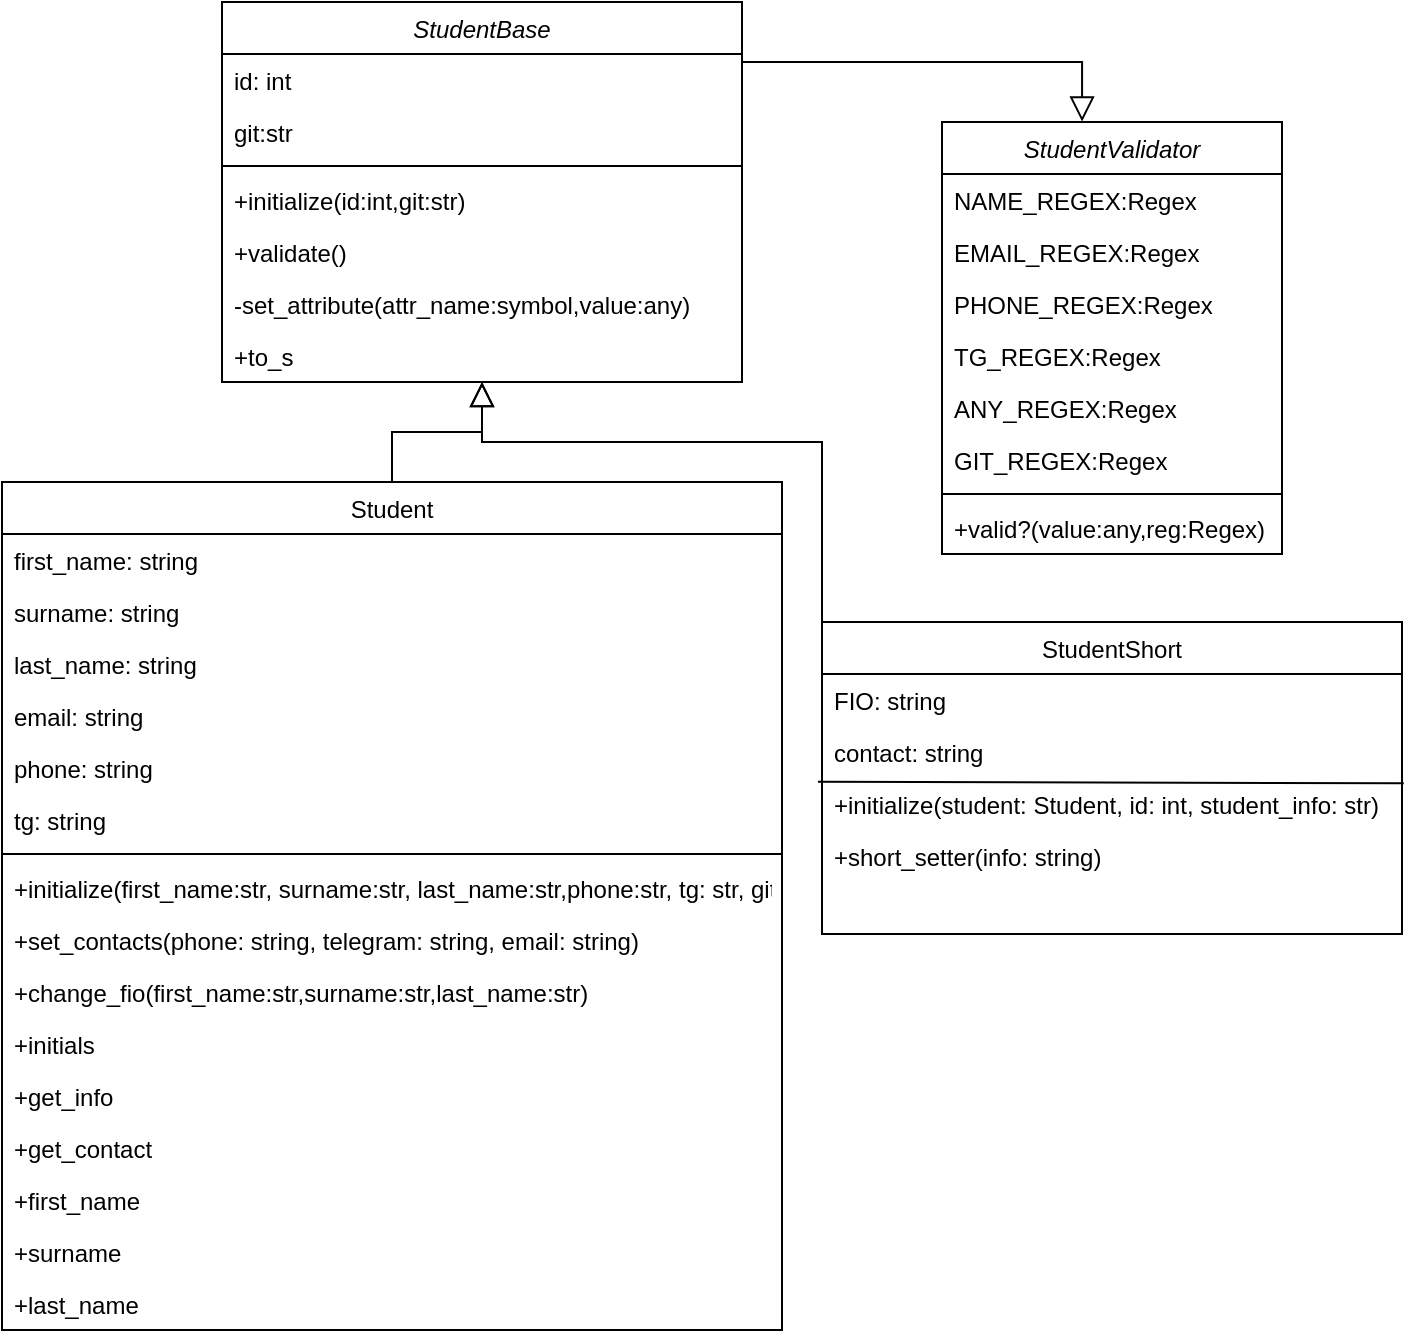<mxfile version="24.7.17">
  <diagram name="Page-1" id="9-FDwuM5ShxQ6mO_tYNR">
    <mxGraphModel dx="989" dy="514" grid="1" gridSize="10" guides="1" tooltips="1" connect="1" arrows="1" fold="1" page="1" pageScale="1" pageWidth="827" pageHeight="1169" math="0" shadow="0">
      <root>
        <mxCell id="0" />
        <mxCell id="1" parent="0" />
        <mxCell id="0lHxmzMRRfuqBZsRVAmi-1" value="StudentBase" style="swimlane;fontStyle=2;align=center;verticalAlign=top;childLayout=stackLayout;horizontal=1;startSize=26;horizontalStack=0;resizeParent=1;resizeLast=0;collapsible=1;marginBottom=0;rounded=0;shadow=0;strokeWidth=1;" vertex="1" parent="1">
          <mxGeometry x="210" y="20" width="260" height="190" as="geometry">
            <mxRectangle x="230" y="140" width="160" height="26" as="alternateBounds" />
          </mxGeometry>
        </mxCell>
        <mxCell id="0lHxmzMRRfuqBZsRVAmi-2" value="id: int&#xa;" style="text;align=left;verticalAlign=top;spacingLeft=4;spacingRight=4;overflow=hidden;rotatable=0;points=[[0,0.5],[1,0.5]];portConstraint=eastwest;" vertex="1" parent="0lHxmzMRRfuqBZsRVAmi-1">
          <mxGeometry y="26" width="260" height="26" as="geometry" />
        </mxCell>
        <mxCell id="0lHxmzMRRfuqBZsRVAmi-54" value="git:str" style="text;align=left;verticalAlign=top;spacingLeft=4;spacingRight=4;overflow=hidden;rotatable=0;points=[[0,0.5],[1,0.5]];portConstraint=eastwest;" vertex="1" parent="0lHxmzMRRfuqBZsRVAmi-1">
          <mxGeometry y="52" width="260" height="26" as="geometry" />
        </mxCell>
        <mxCell id="0lHxmzMRRfuqBZsRVAmi-4" value="" style="line;html=1;strokeWidth=1;align=left;verticalAlign=middle;spacingTop=-1;spacingLeft=3;spacingRight=3;rotatable=0;labelPosition=right;points=[];portConstraint=eastwest;" vertex="1" parent="0lHxmzMRRfuqBZsRVAmi-1">
          <mxGeometry y="78" width="260" height="8" as="geometry" />
        </mxCell>
        <mxCell id="0lHxmzMRRfuqBZsRVAmi-5" value="+initialize(id:int,git:str)" style="text;align=left;verticalAlign=top;spacingLeft=4;spacingRight=4;overflow=hidden;rotatable=0;points=[[0,0.5],[1,0.5]];portConstraint=eastwest;" vertex="1" parent="0lHxmzMRRfuqBZsRVAmi-1">
          <mxGeometry y="86" width="260" height="26" as="geometry" />
        </mxCell>
        <mxCell id="0lHxmzMRRfuqBZsRVAmi-6" value="+validate()" style="text;align=left;verticalAlign=top;spacingLeft=4;spacingRight=4;overflow=hidden;rotatable=0;points=[[0,0.5],[1,0.5]];portConstraint=eastwest;" vertex="1" parent="0lHxmzMRRfuqBZsRVAmi-1">
          <mxGeometry y="112" width="260" height="26" as="geometry" />
        </mxCell>
        <mxCell id="0lHxmzMRRfuqBZsRVAmi-55" value="-set_attribute(attr_name:symbol,value:any)" style="text;align=left;verticalAlign=top;spacingLeft=4;spacingRight=4;overflow=hidden;rotatable=0;points=[[0,0.5],[1,0.5]];portConstraint=eastwest;" vertex="1" parent="0lHxmzMRRfuqBZsRVAmi-1">
          <mxGeometry y="138" width="260" height="26" as="geometry" />
        </mxCell>
        <mxCell id="0lHxmzMRRfuqBZsRVAmi-56" value="+to_s" style="text;align=left;verticalAlign=top;spacingLeft=4;spacingRight=4;overflow=hidden;rotatable=0;points=[[0,0.5],[1,0.5]];portConstraint=eastwest;" vertex="1" parent="0lHxmzMRRfuqBZsRVAmi-1">
          <mxGeometry y="164" width="260" height="26" as="geometry" />
        </mxCell>
        <mxCell id="0lHxmzMRRfuqBZsRVAmi-9" value="Student" style="swimlane;fontStyle=0;align=center;verticalAlign=top;childLayout=stackLayout;horizontal=1;startSize=26;horizontalStack=0;resizeParent=1;resizeLast=0;collapsible=1;marginBottom=0;rounded=0;shadow=0;strokeWidth=1;" vertex="1" parent="1">
          <mxGeometry x="100" y="260" width="390" height="424" as="geometry">
            <mxRectangle x="130" y="380" width="160" height="26" as="alternateBounds" />
          </mxGeometry>
        </mxCell>
        <mxCell id="0lHxmzMRRfuqBZsRVAmi-10" value="first_name: string" style="text;align=left;verticalAlign=top;spacingLeft=4;spacingRight=4;overflow=hidden;rotatable=0;points=[[0,0.5],[1,0.5]];portConstraint=eastwest;" vertex="1" parent="0lHxmzMRRfuqBZsRVAmi-9">
          <mxGeometry y="26" width="390" height="26" as="geometry" />
        </mxCell>
        <mxCell id="0lHxmzMRRfuqBZsRVAmi-11" value="surname: string" style="text;align=left;verticalAlign=top;spacingLeft=4;spacingRight=4;overflow=hidden;rotatable=0;points=[[0,0.5],[1,0.5]];portConstraint=eastwest;rounded=0;shadow=0;html=0;" vertex="1" parent="0lHxmzMRRfuqBZsRVAmi-9">
          <mxGeometry y="52" width="390" height="26" as="geometry" />
        </mxCell>
        <mxCell id="0lHxmzMRRfuqBZsRVAmi-12" value="last_name: string" style="text;align=left;verticalAlign=top;spacingLeft=4;spacingRight=4;overflow=hidden;rotatable=0;points=[[0,0.5],[1,0.5]];portConstraint=eastwest;rounded=0;shadow=0;html=0;" vertex="1" parent="0lHxmzMRRfuqBZsRVAmi-9">
          <mxGeometry y="78" width="390" height="26" as="geometry" />
        </mxCell>
        <mxCell id="0lHxmzMRRfuqBZsRVAmi-13" value="email: string" style="text;align=left;verticalAlign=top;spacingLeft=4;spacingRight=4;overflow=hidden;rotatable=0;points=[[0,0.5],[1,0.5]];portConstraint=eastwest;rounded=0;shadow=0;html=0;" vertex="1" parent="0lHxmzMRRfuqBZsRVAmi-9">
          <mxGeometry y="104" width="390" height="26" as="geometry" />
        </mxCell>
        <mxCell id="0lHxmzMRRfuqBZsRVAmi-14" value="phone: string" style="text;align=left;verticalAlign=top;spacingLeft=4;spacingRight=4;overflow=hidden;rotatable=0;points=[[0,0.5],[1,0.5]];portConstraint=eastwest;rounded=0;shadow=0;html=0;" vertex="1" parent="0lHxmzMRRfuqBZsRVAmi-9">
          <mxGeometry y="130" width="390" height="26" as="geometry" />
        </mxCell>
        <mxCell id="0lHxmzMRRfuqBZsRVAmi-15" value="tg: string" style="text;align=left;verticalAlign=top;spacingLeft=4;spacingRight=4;overflow=hidden;rotatable=0;points=[[0,0.5],[1,0.5]];portConstraint=eastwest;rounded=0;shadow=0;html=0;" vertex="1" parent="0lHxmzMRRfuqBZsRVAmi-9">
          <mxGeometry y="156" width="390" height="26" as="geometry" />
        </mxCell>
        <mxCell id="0lHxmzMRRfuqBZsRVAmi-16" value="" style="line;html=1;strokeWidth=1;align=left;verticalAlign=middle;spacingTop=-1;spacingLeft=3;spacingRight=3;rotatable=0;labelPosition=right;points=[];portConstraint=eastwest;" vertex="1" parent="0lHxmzMRRfuqBZsRVAmi-9">
          <mxGeometry y="182" width="390" height="8" as="geometry" />
        </mxCell>
        <mxCell id="0lHxmzMRRfuqBZsRVAmi-17" value="+initialize(first_name:str, surname:str, last_name:str,phone:str, tg: str, git: str, email: str,id:str)" style="text;align=left;verticalAlign=top;spacingLeft=4;spacingRight=4;overflow=hidden;rotatable=0;points=[[0,0.5],[1,0.5]];portConstraint=eastwest;fontStyle=0" vertex="1" parent="0lHxmzMRRfuqBZsRVAmi-9">
          <mxGeometry y="190" width="390" height="26" as="geometry" />
        </mxCell>
        <mxCell id="0lHxmzMRRfuqBZsRVAmi-19" value="+set_contacts(phone: string, telegram: string, email: string)" style="text;align=left;verticalAlign=top;spacingLeft=4;spacingRight=4;overflow=hidden;rotatable=0;points=[[0,0.5],[1,0.5]];portConstraint=eastwest;" vertex="1" parent="0lHxmzMRRfuqBZsRVAmi-9">
          <mxGeometry y="216" width="390" height="26" as="geometry" />
        </mxCell>
        <mxCell id="0lHxmzMRRfuqBZsRVAmi-20" value="+change_fio(first_name:str,surname:str,last_name:str)&#xa;" style="text;align=left;verticalAlign=top;spacingLeft=4;spacingRight=4;overflow=hidden;rotatable=0;points=[[0,0.5],[1,0.5]];portConstraint=eastwest;" vertex="1" parent="0lHxmzMRRfuqBZsRVAmi-9">
          <mxGeometry y="242" width="390" height="26" as="geometry" />
        </mxCell>
        <mxCell id="0lHxmzMRRfuqBZsRVAmi-26" value="+initials&#xa;" style="text;align=left;verticalAlign=top;spacingLeft=4;spacingRight=4;overflow=hidden;rotatable=0;points=[[0,0.5],[1,0.5]];portConstraint=eastwest;" vertex="1" parent="0lHxmzMRRfuqBZsRVAmi-9">
          <mxGeometry y="268" width="390" height="26" as="geometry" />
        </mxCell>
        <mxCell id="0lHxmzMRRfuqBZsRVAmi-27" value="+get_info&#xa;" style="text;align=left;verticalAlign=top;spacingLeft=4;spacingRight=4;overflow=hidden;rotatable=0;points=[[0,0.5],[1,0.5]];portConstraint=eastwest;" vertex="1" parent="0lHxmzMRRfuqBZsRVAmi-9">
          <mxGeometry y="294" width="390" height="26" as="geometry" />
        </mxCell>
        <mxCell id="0lHxmzMRRfuqBZsRVAmi-28" value="+get_contact&#xa;" style="text;align=left;verticalAlign=top;spacingLeft=4;spacingRight=4;overflow=hidden;rotatable=0;points=[[0,0.5],[1,0.5]];portConstraint=eastwest;" vertex="1" parent="0lHxmzMRRfuqBZsRVAmi-9">
          <mxGeometry y="320" width="390" height="26" as="geometry" />
        </mxCell>
        <mxCell id="0lHxmzMRRfuqBZsRVAmi-29" value="+first_name" style="text;align=left;verticalAlign=top;spacingLeft=4;spacingRight=4;overflow=hidden;rotatable=0;points=[[0,0.5],[1,0.5]];portConstraint=eastwest;" vertex="1" parent="0lHxmzMRRfuqBZsRVAmi-9">
          <mxGeometry y="346" width="390" height="26" as="geometry" />
        </mxCell>
        <mxCell id="0lHxmzMRRfuqBZsRVAmi-30" value="+surname" style="text;align=left;verticalAlign=top;spacingLeft=4;spacingRight=4;overflow=hidden;rotatable=0;points=[[0,0.5],[1,0.5]];portConstraint=eastwest;" vertex="1" parent="0lHxmzMRRfuqBZsRVAmi-9">
          <mxGeometry y="372" width="390" height="26" as="geometry" />
        </mxCell>
        <mxCell id="0lHxmzMRRfuqBZsRVAmi-31" value="+last_name" style="text;align=left;verticalAlign=top;spacingLeft=4;spacingRight=4;overflow=hidden;rotatable=0;points=[[0,0.5],[1,0.5]];portConstraint=eastwest;" vertex="1" parent="0lHxmzMRRfuqBZsRVAmi-9">
          <mxGeometry y="398" width="390" height="26" as="geometry" />
        </mxCell>
        <mxCell id="0lHxmzMRRfuqBZsRVAmi-32" value="" style="endArrow=block;endSize=10;endFill=0;shadow=0;strokeWidth=1;rounded=0;curved=0;edgeStyle=elbowEdgeStyle;elbow=vertical;" edge="1" parent="1" source="0lHxmzMRRfuqBZsRVAmi-9" target="0lHxmzMRRfuqBZsRVAmi-1">
          <mxGeometry width="160" relative="1" as="geometry">
            <mxPoint x="290" y="103" as="sourcePoint" />
            <mxPoint x="290" y="103" as="targetPoint" />
          </mxGeometry>
        </mxCell>
        <mxCell id="0lHxmzMRRfuqBZsRVAmi-33" value="StudentShort" style="swimlane;fontStyle=0;align=center;verticalAlign=top;childLayout=stackLayout;horizontal=1;startSize=26;horizontalStack=0;resizeParent=1;resizeLast=0;collapsible=1;marginBottom=0;rounded=0;shadow=0;strokeWidth=1;" vertex="1" parent="1">
          <mxGeometry x="510" y="330" width="290" height="156" as="geometry">
            <mxRectangle x="340" y="380" width="170" height="26" as="alternateBounds" />
          </mxGeometry>
        </mxCell>
        <mxCell id="0lHxmzMRRfuqBZsRVAmi-34" value="FIO: string" style="text;align=left;verticalAlign=top;spacingLeft=4;spacingRight=4;overflow=hidden;rotatable=0;points=[[0,0.5],[1,0.5]];portConstraint=eastwest;" vertex="1" parent="0lHxmzMRRfuqBZsRVAmi-33">
          <mxGeometry y="26" width="290" height="26" as="geometry" />
        </mxCell>
        <mxCell id="0lHxmzMRRfuqBZsRVAmi-52" value="contact: string" style="text;align=left;verticalAlign=top;spacingLeft=4;spacingRight=4;overflow=hidden;rotatable=0;points=[[0,0.5],[1,0.5]];portConstraint=eastwest;" vertex="1" parent="0lHxmzMRRfuqBZsRVAmi-33">
          <mxGeometry y="52" width="290" height="26" as="geometry" />
        </mxCell>
        <mxCell id="0lHxmzMRRfuqBZsRVAmi-36" value="+initialize(student: Student, id: int, student_info: str)" style="text;align=left;verticalAlign=top;spacingLeft=4;spacingRight=4;overflow=hidden;rotatable=0;points=[[0,0.5],[1,0.5]];portConstraint=eastwest;" vertex="1" parent="0lHxmzMRRfuqBZsRVAmi-33">
          <mxGeometry y="78" width="290" height="26" as="geometry" />
        </mxCell>
        <mxCell id="0lHxmzMRRfuqBZsRVAmi-37" value="+short_setter(info: string)" style="text;align=left;verticalAlign=top;spacingLeft=4;spacingRight=4;overflow=hidden;rotatable=0;points=[[0,0.5],[1,0.5]];portConstraint=eastwest;" vertex="1" parent="0lHxmzMRRfuqBZsRVAmi-33">
          <mxGeometry y="104" width="290" height="26" as="geometry" />
        </mxCell>
        <mxCell id="0lHxmzMRRfuqBZsRVAmi-38" value="" style="endArrow=none;html=1;rounded=0;exitX=-0.007;exitY=0.071;exitDx=0;exitDy=0;exitPerimeter=0;entryX=1.003;entryY=0.103;entryDx=0;entryDy=0;entryPerimeter=0;" edge="1" parent="0lHxmzMRRfuqBZsRVAmi-33" source="0lHxmzMRRfuqBZsRVAmi-36" target="0lHxmzMRRfuqBZsRVAmi-36">
          <mxGeometry width="50" height="50" relative="1" as="geometry">
            <mxPoint x="30" y="90" as="sourcePoint" />
            <mxPoint x="80" y="40" as="targetPoint" />
          </mxGeometry>
        </mxCell>
        <mxCell id="0lHxmzMRRfuqBZsRVAmi-39" value="" style="endArrow=block;endSize=10;endFill=0;shadow=0;strokeWidth=1;rounded=0;curved=0;edgeStyle=elbowEdgeStyle;elbow=vertical;" edge="1" parent="1" source="0lHxmzMRRfuqBZsRVAmi-33" target="0lHxmzMRRfuqBZsRVAmi-1">
          <mxGeometry width="160" relative="1" as="geometry">
            <mxPoint x="300" y="273" as="sourcePoint" />
            <mxPoint x="400" y="171" as="targetPoint" />
            <Array as="points">
              <mxPoint x="510" y="240" />
            </Array>
          </mxGeometry>
        </mxCell>
        <mxCell id="0lHxmzMRRfuqBZsRVAmi-40" value="StudentValidator&#xa;" style="swimlane;fontStyle=2;align=center;verticalAlign=top;childLayout=stackLayout;horizontal=1;startSize=26;horizontalStack=0;resizeParent=1;resizeLast=0;collapsible=1;marginBottom=0;rounded=0;shadow=0;strokeWidth=1;" vertex="1" parent="1">
          <mxGeometry x="570" y="80" width="170" height="216" as="geometry">
            <mxRectangle x="230" y="140" width="160" height="26" as="alternateBounds" />
          </mxGeometry>
        </mxCell>
        <mxCell id="0lHxmzMRRfuqBZsRVAmi-41" value="NAME_REGEX:Regex" style="text;align=left;verticalAlign=top;spacingLeft=4;spacingRight=4;overflow=hidden;rotatable=0;points=[[0,0.5],[1,0.5]];portConstraint=eastwest;" vertex="1" parent="0lHxmzMRRfuqBZsRVAmi-40">
          <mxGeometry y="26" width="170" height="26" as="geometry" />
        </mxCell>
        <mxCell id="0lHxmzMRRfuqBZsRVAmi-46" value="EMAIL_REGEX:Regex" style="text;align=left;verticalAlign=top;spacingLeft=4;spacingRight=4;overflow=hidden;rotatable=0;points=[[0,0.5],[1,0.5]];portConstraint=eastwest;" vertex="1" parent="0lHxmzMRRfuqBZsRVAmi-40">
          <mxGeometry y="52" width="170" height="26" as="geometry" />
        </mxCell>
        <mxCell id="0lHxmzMRRfuqBZsRVAmi-47" value="PHONE_REGEX:Regex" style="text;align=left;verticalAlign=top;spacingLeft=4;spacingRight=4;overflow=hidden;rotatable=0;points=[[0,0.5],[1,0.5]];portConstraint=eastwest;" vertex="1" parent="0lHxmzMRRfuqBZsRVAmi-40">
          <mxGeometry y="78" width="170" height="26" as="geometry" />
        </mxCell>
        <mxCell id="0lHxmzMRRfuqBZsRVAmi-48" value="TG_REGEX:Regex" style="text;align=left;verticalAlign=top;spacingLeft=4;spacingRight=4;overflow=hidden;rotatable=0;points=[[0,0.5],[1,0.5]];portConstraint=eastwest;" vertex="1" parent="0lHxmzMRRfuqBZsRVAmi-40">
          <mxGeometry y="104" width="170" height="26" as="geometry" />
        </mxCell>
        <mxCell id="0lHxmzMRRfuqBZsRVAmi-53" value="ANY_REGEX:Regex" style="text;align=left;verticalAlign=top;spacingLeft=4;spacingRight=4;overflow=hidden;rotatable=0;points=[[0,0.5],[1,0.5]];portConstraint=eastwest;" vertex="1" parent="0lHxmzMRRfuqBZsRVAmi-40">
          <mxGeometry y="130" width="170" height="26" as="geometry" />
        </mxCell>
        <mxCell id="0lHxmzMRRfuqBZsRVAmi-49" value="GIT_REGEX:Regex" style="text;align=left;verticalAlign=top;spacingLeft=4;spacingRight=4;overflow=hidden;rotatable=0;points=[[0,0.5],[1,0.5]];portConstraint=eastwest;" vertex="1" parent="0lHxmzMRRfuqBZsRVAmi-40">
          <mxGeometry y="156" width="170" height="26" as="geometry" />
        </mxCell>
        <mxCell id="0lHxmzMRRfuqBZsRVAmi-42" value="" style="line;html=1;strokeWidth=1;align=left;verticalAlign=middle;spacingTop=-1;spacingLeft=3;spacingRight=3;rotatable=0;labelPosition=right;points=[];portConstraint=eastwest;" vertex="1" parent="0lHxmzMRRfuqBZsRVAmi-40">
          <mxGeometry y="182" width="170" height="8" as="geometry" />
        </mxCell>
        <mxCell id="0lHxmzMRRfuqBZsRVAmi-44" value="+valid?(value:any,reg:Regex)" style="text;align=left;verticalAlign=top;spacingLeft=4;spacingRight=4;overflow=hidden;rotatable=0;points=[[0,0.5],[1,0.5]];portConstraint=eastwest;" vertex="1" parent="0lHxmzMRRfuqBZsRVAmi-40">
          <mxGeometry y="190" width="170" height="26" as="geometry" />
        </mxCell>
        <mxCell id="0lHxmzMRRfuqBZsRVAmi-51" value="" style="endArrow=block;endSize=10;endFill=0;shadow=0;strokeWidth=1;rounded=0;curved=0;edgeStyle=elbowEdgeStyle;elbow=vertical;entryX=0.412;entryY=-0.001;entryDx=0;entryDy=0;entryPerimeter=0;" edge="1" parent="1" source="0lHxmzMRRfuqBZsRVAmi-1" target="0lHxmzMRRfuqBZsRVAmi-40">
          <mxGeometry width="160" relative="1" as="geometry">
            <mxPoint x="630" y="160" as="sourcePoint" />
            <mxPoint x="720" y="70" as="targetPoint" />
            <Array as="points">
              <mxPoint x="720" y="50" />
            </Array>
          </mxGeometry>
        </mxCell>
      </root>
    </mxGraphModel>
  </diagram>
</mxfile>
